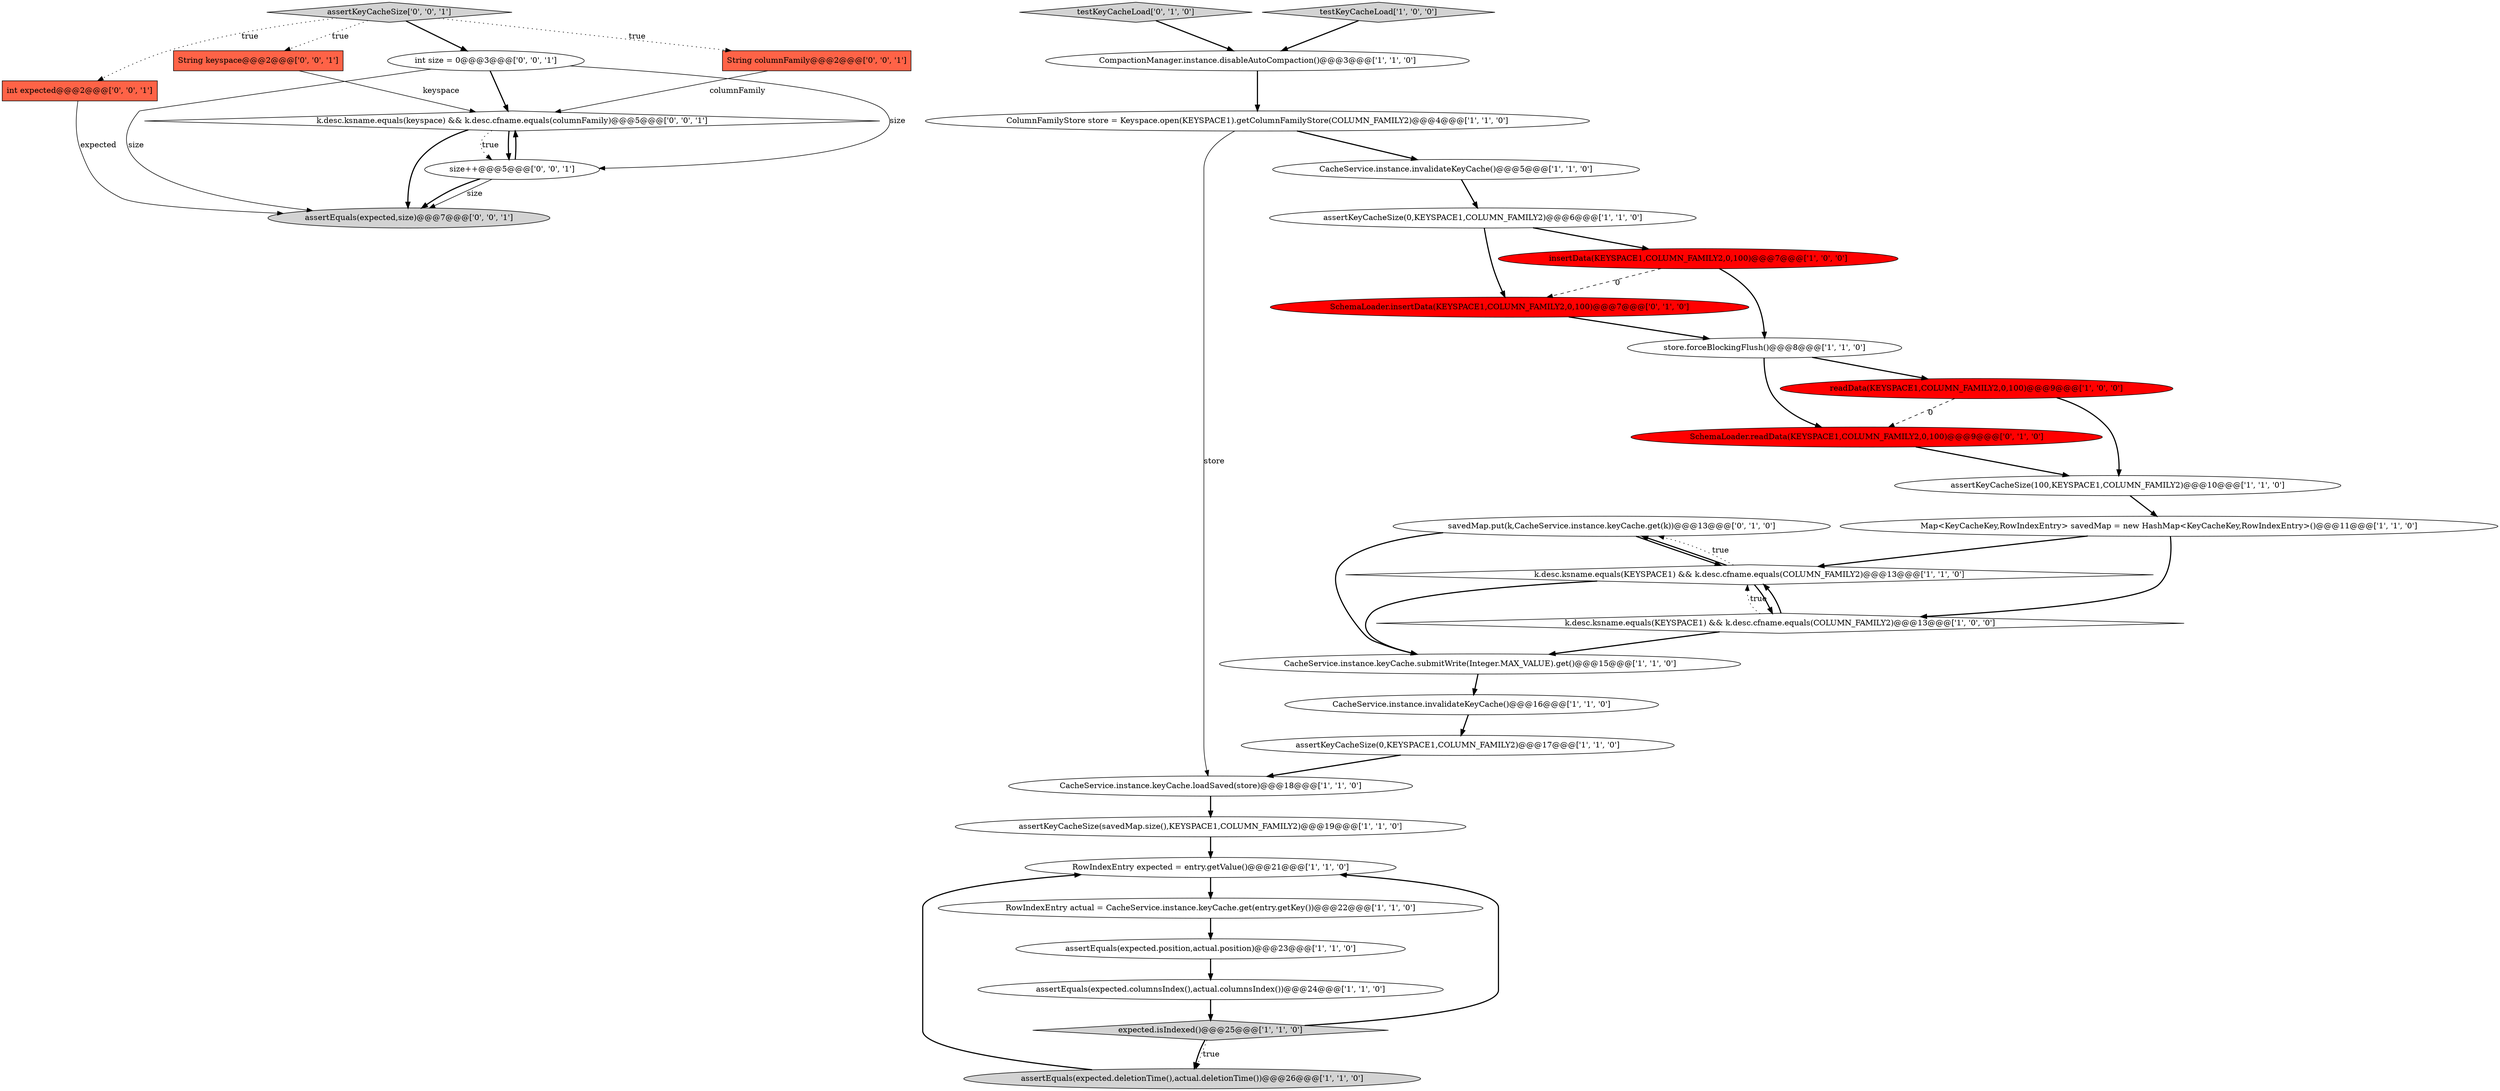 digraph {
27 [style = filled, label = "assertEquals(expected,size)@@@7@@@['0', '0', '1']", fillcolor = lightgray, shape = ellipse image = "AAA0AAABBB3BBB"];
23 [style = filled, label = "savedMap.put(k,CacheService.instance.keyCache.get(k))@@@13@@@['0', '1', '0']", fillcolor = white, shape = ellipse image = "AAA0AAABBB2BBB"];
18 [style = filled, label = "assertEquals(expected.columnsIndex(),actual.columnsIndex())@@@24@@@['1', '1', '0']", fillcolor = white, shape = ellipse image = "AAA0AAABBB1BBB"];
15 [style = filled, label = "CacheService.instance.keyCache.submitWrite(Integer.MAX_VALUE).get()@@@15@@@['1', '1', '0']", fillcolor = white, shape = ellipse image = "AAA0AAABBB1BBB"];
14 [style = filled, label = "RowIndexEntry expected = entry.getValue()@@@21@@@['1', '1', '0']", fillcolor = white, shape = ellipse image = "AAA0AAABBB1BBB"];
17 [style = filled, label = "ColumnFamilyStore store = Keyspace.open(KEYSPACE1).getColumnFamilyStore(COLUMN_FAMILY2)@@@4@@@['1', '1', '0']", fillcolor = white, shape = ellipse image = "AAA0AAABBB1BBB"];
33 [style = filled, label = "assertKeyCacheSize['0', '0', '1']", fillcolor = lightgray, shape = diamond image = "AAA0AAABBB3BBB"];
22 [style = filled, label = "assertKeyCacheSize(0,KEYSPACE1,COLUMN_FAMILY2)@@@17@@@['1', '1', '0']", fillcolor = white, shape = ellipse image = "AAA0AAABBB1BBB"];
30 [style = filled, label = "String columnFamily@@@2@@@['0', '0', '1']", fillcolor = tomato, shape = box image = "AAA0AAABBB3BBB"];
16 [style = filled, label = "assertEquals(expected.position,actual.position)@@@23@@@['1', '1', '0']", fillcolor = white, shape = ellipse image = "AAA0AAABBB1BBB"];
34 [style = filled, label = "int expected@@@2@@@['0', '0', '1']", fillcolor = tomato, shape = box image = "AAA0AAABBB3BBB"];
19 [style = filled, label = "CacheService.instance.invalidateKeyCache()@@@16@@@['1', '1', '0']", fillcolor = white, shape = ellipse image = "AAA0AAABBB1BBB"];
26 [style = filled, label = "SchemaLoader.insertData(KEYSPACE1,COLUMN_FAMILY2,0,100)@@@7@@@['0', '1', '0']", fillcolor = red, shape = ellipse image = "AAA1AAABBB2BBB"];
0 [style = filled, label = "k.desc.ksname.equals(KEYSPACE1) && k.desc.cfname.equals(COLUMN_FAMILY2)@@@13@@@['1', '0', '0']", fillcolor = white, shape = diamond image = "AAA0AAABBB1BBB"];
5 [style = filled, label = "k.desc.ksname.equals(KEYSPACE1) && k.desc.cfname.equals(COLUMN_FAMILY2)@@@13@@@['1', '1', '0']", fillcolor = white, shape = diamond image = "AAA0AAABBB1BBB"];
31 [style = filled, label = "size++@@@5@@@['0', '0', '1']", fillcolor = white, shape = ellipse image = "AAA0AAABBB3BBB"];
7 [style = filled, label = "assertKeyCacheSize(100,KEYSPACE1,COLUMN_FAMILY2)@@@10@@@['1', '1', '0']", fillcolor = white, shape = ellipse image = "AAA0AAABBB1BBB"];
20 [style = filled, label = "insertData(KEYSPACE1,COLUMN_FAMILY2,0,100)@@@7@@@['1', '0', '0']", fillcolor = red, shape = ellipse image = "AAA1AAABBB1BBB"];
24 [style = filled, label = "SchemaLoader.readData(KEYSPACE1,COLUMN_FAMILY2,0,100)@@@9@@@['0', '1', '0']", fillcolor = red, shape = ellipse image = "AAA1AAABBB2BBB"];
6 [style = filled, label = "CompactionManager.instance.disableAutoCompaction()@@@3@@@['1', '1', '0']", fillcolor = white, shape = ellipse image = "AAA0AAABBB1BBB"];
12 [style = filled, label = "CacheService.instance.keyCache.loadSaved(store)@@@18@@@['1', '1', '0']", fillcolor = white, shape = ellipse image = "AAA0AAABBB1BBB"];
28 [style = filled, label = "k.desc.ksname.equals(keyspace) && k.desc.cfname.equals(columnFamily)@@@5@@@['0', '0', '1']", fillcolor = white, shape = diamond image = "AAA0AAABBB3BBB"];
2 [style = filled, label = "RowIndexEntry actual = CacheService.instance.keyCache.get(entry.getKey())@@@22@@@['1', '1', '0']", fillcolor = white, shape = ellipse image = "AAA0AAABBB1BBB"];
25 [style = filled, label = "testKeyCacheLoad['0', '1', '0']", fillcolor = lightgray, shape = diamond image = "AAA0AAABBB2BBB"];
4 [style = filled, label = "Map<KeyCacheKey,RowIndexEntry> savedMap = new HashMap<KeyCacheKey,RowIndexEntry>()@@@11@@@['1', '1', '0']", fillcolor = white, shape = ellipse image = "AAA0AAABBB1BBB"];
9 [style = filled, label = "CacheService.instance.invalidateKeyCache()@@@5@@@['1', '1', '0']", fillcolor = white, shape = ellipse image = "AAA0AAABBB1BBB"];
11 [style = filled, label = "assertKeyCacheSize(0,KEYSPACE1,COLUMN_FAMILY2)@@@6@@@['1', '1', '0']", fillcolor = white, shape = ellipse image = "AAA0AAABBB1BBB"];
8 [style = filled, label = "assertEquals(expected.deletionTime(),actual.deletionTime())@@@26@@@['1', '1', '0']", fillcolor = lightgray, shape = ellipse image = "AAA0AAABBB1BBB"];
13 [style = filled, label = "testKeyCacheLoad['1', '0', '0']", fillcolor = lightgray, shape = diamond image = "AAA0AAABBB1BBB"];
29 [style = filled, label = "int size = 0@@@3@@@['0', '0', '1']", fillcolor = white, shape = ellipse image = "AAA0AAABBB3BBB"];
32 [style = filled, label = "String keyspace@@@2@@@['0', '0', '1']", fillcolor = tomato, shape = box image = "AAA0AAABBB3BBB"];
21 [style = filled, label = "readData(KEYSPACE1,COLUMN_FAMILY2,0,100)@@@9@@@['1', '0', '0']", fillcolor = red, shape = ellipse image = "AAA1AAABBB1BBB"];
1 [style = filled, label = "assertKeyCacheSize(savedMap.size(),KEYSPACE1,COLUMN_FAMILY2)@@@19@@@['1', '1', '0']", fillcolor = white, shape = ellipse image = "AAA0AAABBB1BBB"];
3 [style = filled, label = "store.forceBlockingFlush()@@@8@@@['1', '1', '0']", fillcolor = white, shape = ellipse image = "AAA0AAABBB1BBB"];
10 [style = filled, label = "expected.isIndexed()@@@25@@@['1', '1', '0']", fillcolor = lightgray, shape = diamond image = "AAA0AAABBB1BBB"];
6->17 [style = bold, label=""];
11->20 [style = bold, label=""];
30->28 [style = solid, label="columnFamily"];
10->8 [style = dotted, label="true"];
28->31 [style = dotted, label="true"];
29->31 [style = solid, label="size"];
16->18 [style = bold, label=""];
0->5 [style = dotted, label="true"];
9->11 [style = bold, label=""];
23->5 [style = bold, label=""];
5->23 [style = bold, label=""];
3->24 [style = bold, label=""];
10->14 [style = bold, label=""];
33->32 [style = dotted, label="true"];
26->3 [style = bold, label=""];
17->9 [style = bold, label=""];
28->31 [style = bold, label=""];
5->23 [style = dotted, label="true"];
33->34 [style = dotted, label="true"];
23->15 [style = bold, label=""];
8->14 [style = bold, label=""];
5->15 [style = bold, label=""];
31->27 [style = solid, label="size"];
20->3 [style = bold, label=""];
7->4 [style = bold, label=""];
15->19 [style = bold, label=""];
25->6 [style = bold, label=""];
12->1 [style = bold, label=""];
17->12 [style = solid, label="store"];
33->30 [style = dotted, label="true"];
0->15 [style = bold, label=""];
4->0 [style = bold, label=""];
33->29 [style = bold, label=""];
29->28 [style = bold, label=""];
11->26 [style = bold, label=""];
18->10 [style = bold, label=""];
5->0 [style = bold, label=""];
10->8 [style = bold, label=""];
31->27 [style = bold, label=""];
34->27 [style = solid, label="expected"];
22->12 [style = bold, label=""];
29->27 [style = solid, label="size"];
21->7 [style = bold, label=""];
3->21 [style = bold, label=""];
1->14 [style = bold, label=""];
14->2 [style = bold, label=""];
28->27 [style = bold, label=""];
31->28 [style = bold, label=""];
13->6 [style = bold, label=""];
32->28 [style = solid, label="keyspace"];
24->7 [style = bold, label=""];
21->24 [style = dashed, label="0"];
19->22 [style = bold, label=""];
4->5 [style = bold, label=""];
0->5 [style = bold, label=""];
20->26 [style = dashed, label="0"];
2->16 [style = bold, label=""];
}
